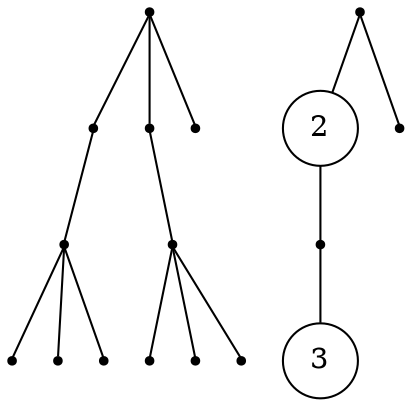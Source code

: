 # Place the cursor inside "graph" to get some refactoring options

graph {

    subgraph{
        node [shape=point];

        a--b--c--d;
        c--e;
        c--f;

        a--B--C--D;
        C--E;
        C--F

        a--z;
    }

    subgraph{
        node [shape=point];
        

        a2--b2;
        b2 [shape=circle, label="2"];

        a2--z2;
        b2--c2;
        
        c2--d2;

        d2 [shape=circle, label="3"]
    }
}
